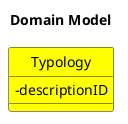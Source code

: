 @startuml
left to right direction
hide circle
skinparam classAttributeIconSize 0


title Domain Model


'Project Aggregate:--------------------------------------------------
class Typology #Yellow{
- descriptionID
}

@enduml